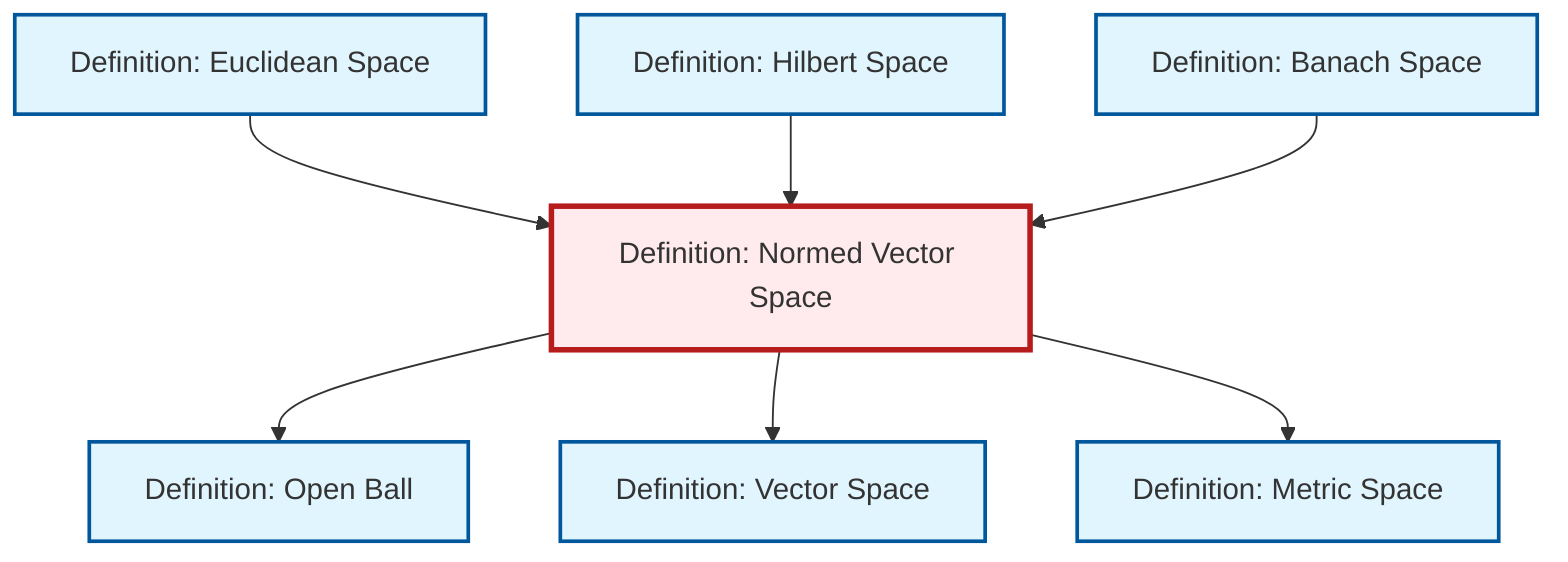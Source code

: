 graph TD
    classDef definition fill:#e1f5fe,stroke:#01579b,stroke-width:2px
    classDef theorem fill:#f3e5f5,stroke:#4a148c,stroke-width:2px
    classDef axiom fill:#fff3e0,stroke:#e65100,stroke-width:2px
    classDef example fill:#e8f5e9,stroke:#1b5e20,stroke-width:2px
    classDef current fill:#ffebee,stroke:#b71c1c,stroke-width:3px
    def-euclidean-space["Definition: Euclidean Space"]:::definition
    def-vector-space["Definition: Vector Space"]:::definition
    def-metric-space["Definition: Metric Space"]:::definition
    def-hilbert-space["Definition: Hilbert Space"]:::definition
    def-banach-space["Definition: Banach Space"]:::definition
    def-normed-vector-space["Definition: Normed Vector Space"]:::definition
    def-open-ball["Definition: Open Ball"]:::definition
    def-euclidean-space --> def-normed-vector-space
    def-normed-vector-space --> def-open-ball
    def-hilbert-space --> def-normed-vector-space
    def-normed-vector-space --> def-vector-space
    def-normed-vector-space --> def-metric-space
    def-banach-space --> def-normed-vector-space
    class def-normed-vector-space current